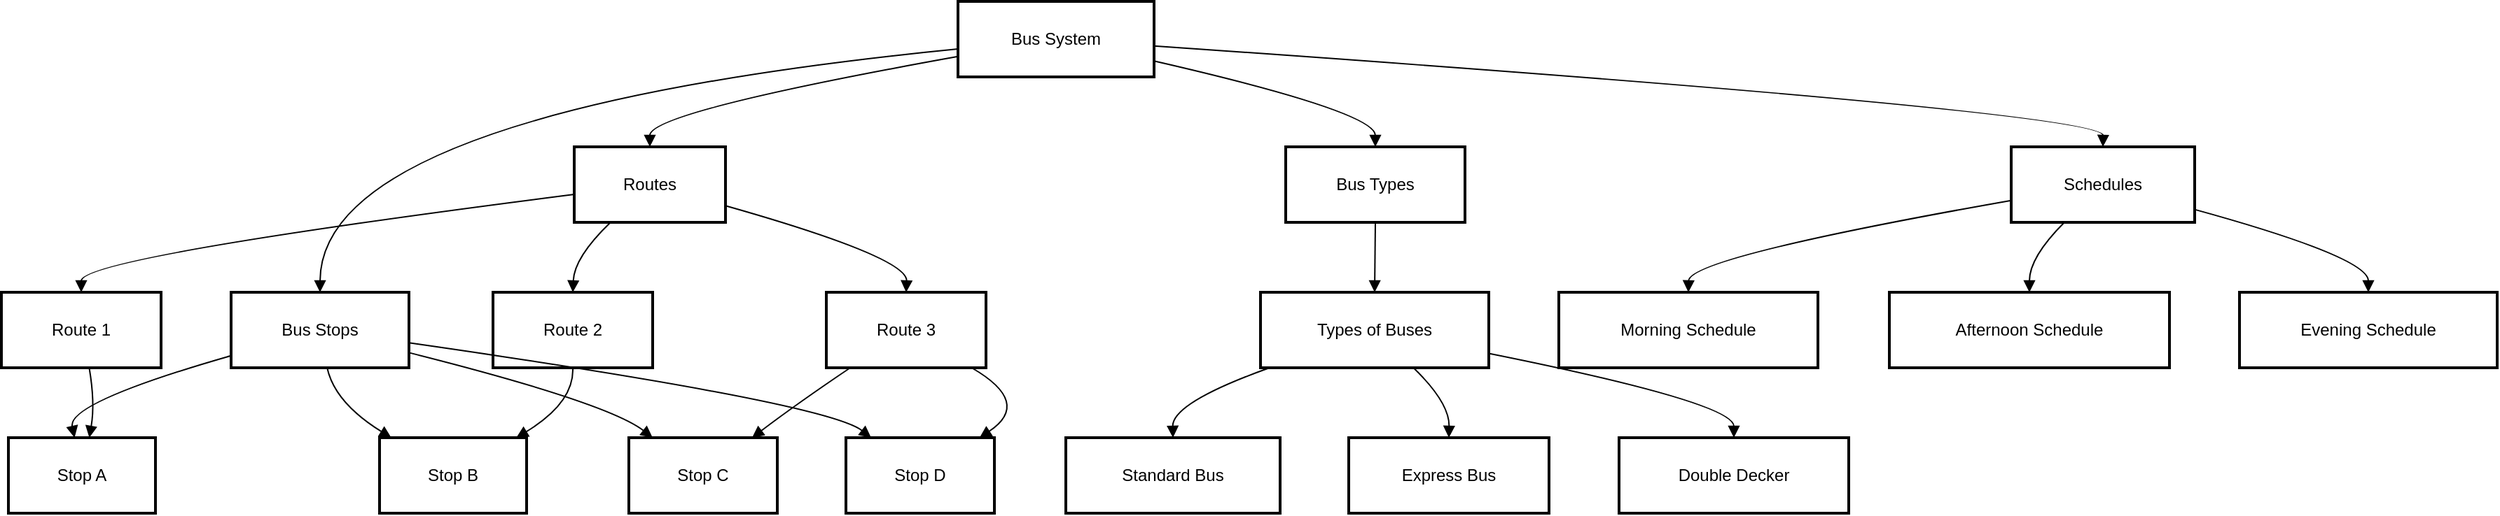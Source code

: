 <mxfile version="26.2.14">
  <diagram name="Halaman-1" id="X4ZL-Piih2MALneS0yjO">
    <mxGraphModel>
      <root>
        <mxCell id="0" />
        <mxCell id="1" parent="0" />
        <mxCell id="2" value="Bus System" style="whiteSpace=wrap;strokeWidth=2;" vertex="1" parent="1">
          <mxGeometry x="691" y="8" width="140" height="54" as="geometry" />
        </mxCell>
        <mxCell id="3" value="Routes" style="whiteSpace=wrap;strokeWidth=2;" vertex="1" parent="1">
          <mxGeometry x="417" y="112" width="108" height="54" as="geometry" />
        </mxCell>
        <mxCell id="4" value="Bus Stops" style="whiteSpace=wrap;strokeWidth=2;" vertex="1" parent="1">
          <mxGeometry x="172" y="216" width="127" height="54" as="geometry" />
        </mxCell>
        <mxCell id="5" value="Bus Types" style="whiteSpace=wrap;strokeWidth=2;" vertex="1" parent="1">
          <mxGeometry x="925" y="112" width="128" height="54" as="geometry" />
        </mxCell>
        <mxCell id="6" value="Schedules" style="whiteSpace=wrap;strokeWidth=2;" vertex="1" parent="1">
          <mxGeometry x="1443" y="112" width="131" height="54" as="geometry" />
        </mxCell>
        <mxCell id="7" value="Route 1" style="whiteSpace=wrap;strokeWidth=2;" vertex="1" parent="1">
          <mxGeometry x="8" y="216" width="114" height="54" as="geometry" />
        </mxCell>
        <mxCell id="8" value="Route 2" style="whiteSpace=wrap;strokeWidth=2;" vertex="1" parent="1">
          <mxGeometry x="359" y="216" width="114" height="54" as="geometry" />
        </mxCell>
        <mxCell id="9" value="Route 3" style="whiteSpace=wrap;strokeWidth=2;" vertex="1" parent="1">
          <mxGeometry x="597" y="216" width="114" height="54" as="geometry" />
        </mxCell>
        <mxCell id="10" value="Stop A" style="whiteSpace=wrap;strokeWidth=2;" vertex="1" parent="1">
          <mxGeometry x="13" y="320" width="105" height="54" as="geometry" />
        </mxCell>
        <mxCell id="11" value="Stop B" style="whiteSpace=wrap;strokeWidth=2;" vertex="1" parent="1">
          <mxGeometry x="278" y="320" width="105" height="54" as="geometry" />
        </mxCell>
        <mxCell id="12" value="Stop C" style="whiteSpace=wrap;strokeWidth=2;" vertex="1" parent="1">
          <mxGeometry x="456" y="320" width="106" height="54" as="geometry" />
        </mxCell>
        <mxCell id="13" value="Stop D" style="whiteSpace=wrap;strokeWidth=2;" vertex="1" parent="1">
          <mxGeometry x="611" y="320" width="106" height="54" as="geometry" />
        </mxCell>
        <mxCell id="14" value="Types of Buses" style="whiteSpace=wrap;strokeWidth=2;" vertex="1" parent="1">
          <mxGeometry x="907" y="216" width="163" height="54" as="geometry" />
        </mxCell>
        <mxCell id="15" value="Standard Bus" style="whiteSpace=wrap;strokeWidth=2;" vertex="1" parent="1">
          <mxGeometry x="768" y="320" width="153" height="54" as="geometry" />
        </mxCell>
        <mxCell id="16" value="Express Bus" style="whiteSpace=wrap;strokeWidth=2;" vertex="1" parent="1">
          <mxGeometry x="970" y="320" width="143" height="54" as="geometry" />
        </mxCell>
        <mxCell id="17" value="Double Decker" style="whiteSpace=wrap;strokeWidth=2;" vertex="1" parent="1">
          <mxGeometry x="1163" y="320" width="164" height="54" as="geometry" />
        </mxCell>
        <mxCell id="18" value="Morning Schedule" style="whiteSpace=wrap;strokeWidth=2;" vertex="1" parent="1">
          <mxGeometry x="1120" y="216" width="185" height="54" as="geometry" />
        </mxCell>
        <mxCell id="19" value="Afternoon Schedule" style="whiteSpace=wrap;strokeWidth=2;" vertex="1" parent="1">
          <mxGeometry x="1356" y="216" width="200" height="54" as="geometry" />
        </mxCell>
        <mxCell id="20" value="Evening Schedule" style="whiteSpace=wrap;strokeWidth=2;" vertex="1" parent="1">
          <mxGeometry x="1606" y="216" width="184" height="54" as="geometry" />
        </mxCell>
        <mxCell id="21" value="" style="curved=1;startArrow=none;endArrow=block;exitX=0;exitY=0.73;entryX=0.5;entryY=0;" edge="1" parent="1" source="2" target="3">
          <mxGeometry relative="1" as="geometry">
            <Array as="points">
              <mxPoint x="471" y="87" />
            </Array>
          </mxGeometry>
        </mxCell>
        <mxCell id="22" value="" style="curved=1;startArrow=none;endArrow=block;exitX=0;exitY=0.63;entryX=0.5;entryY=0;" edge="1" parent="1" source="2" target="4">
          <mxGeometry relative="1" as="geometry">
            <Array as="points">
              <mxPoint x="236" y="87" />
            </Array>
          </mxGeometry>
        </mxCell>
        <mxCell id="23" value="" style="curved=1;startArrow=none;endArrow=block;exitX=1;exitY=0.79;entryX=0.5;entryY=0;" edge="1" parent="1" source="2" target="5">
          <mxGeometry relative="1" as="geometry">
            <Array as="points">
              <mxPoint x="989" y="87" />
            </Array>
          </mxGeometry>
        </mxCell>
        <mxCell id="24" value="" style="curved=1;startArrow=none;endArrow=block;exitX=1;exitY=0.59;entryX=0.5;entryY=0;" edge="1" parent="1" source="2" target="6">
          <mxGeometry relative="1" as="geometry">
            <Array as="points">
              <mxPoint x="1509" y="87" />
            </Array>
          </mxGeometry>
        </mxCell>
        <mxCell id="25" value="" style="curved=1;startArrow=none;endArrow=block;exitX=0;exitY=0.63;entryX=0.5;entryY=0;" edge="1" parent="1" source="3" target="7">
          <mxGeometry relative="1" as="geometry">
            <Array as="points">
              <mxPoint x="65" y="191" />
            </Array>
          </mxGeometry>
        </mxCell>
        <mxCell id="26" value="" style="curved=1;startArrow=none;endArrow=block;exitX=0.24;exitY=1;entryX=0.5;entryY=0;" edge="1" parent="1" source="3" target="8">
          <mxGeometry relative="1" as="geometry">
            <Array as="points">
              <mxPoint x="417" y="191" />
            </Array>
          </mxGeometry>
        </mxCell>
        <mxCell id="27" value="" style="curved=1;startArrow=none;endArrow=block;exitX=1;exitY=0.78;entryX=0.5;entryY=0;" edge="1" parent="1" source="3" target="9">
          <mxGeometry relative="1" as="geometry">
            <Array as="points">
              <mxPoint x="655" y="191" />
            </Array>
          </mxGeometry>
        </mxCell>
        <mxCell id="28" value="" style="curved=1;startArrow=none;endArrow=block;exitX=0;exitY=0.84;entryX=0.45;entryY=0;" edge="1" parent="1" source="4" target="10">
          <mxGeometry relative="1" as="geometry">
            <Array as="points">
              <mxPoint x="55" y="295" />
            </Array>
          </mxGeometry>
        </mxCell>
        <mxCell id="29" value="" style="curved=1;startArrow=none;endArrow=block;exitX=0.54;exitY=1;entryX=0.08;entryY=0;" edge="1" parent="1" source="4" target="11">
          <mxGeometry relative="1" as="geometry">
            <Array as="points">
              <mxPoint x="246" y="295" />
            </Array>
          </mxGeometry>
        </mxCell>
        <mxCell id="30" value="" style="curved=1;startArrow=none;endArrow=block;exitX=1;exitY=0.8;entryX=0.16;entryY=0;" edge="1" parent="1" source="4" target="12">
          <mxGeometry relative="1" as="geometry">
            <Array as="points">
              <mxPoint x="441" y="295" />
            </Array>
          </mxGeometry>
        </mxCell>
        <mxCell id="31" value="" style="curved=1;startArrow=none;endArrow=block;exitX=1;exitY=0.67;entryX=0.17;entryY=0;" edge="1" parent="1" source="4" target="13">
          <mxGeometry relative="1" as="geometry">
            <Array as="points">
              <mxPoint x="597" y="295" />
            </Array>
          </mxGeometry>
        </mxCell>
        <mxCell id="32" value="" style="curved=1;startArrow=none;endArrow=block;exitX=0.5;exitY=1;entryX=0.5;entryY=0;" edge="1" parent="1" source="5" target="14">
          <mxGeometry relative="1" as="geometry">
            <Array as="points" />
          </mxGeometry>
        </mxCell>
        <mxCell id="33" value="" style="curved=1;startArrow=none;endArrow=block;exitX=0.04;exitY=1;entryX=0.5;entryY=0;" edge="1" parent="1" source="14" target="15">
          <mxGeometry relative="1" as="geometry">
            <Array as="points">
              <mxPoint x="844" y="295" />
            </Array>
          </mxGeometry>
        </mxCell>
        <mxCell id="34" value="" style="curved=1;startArrow=none;endArrow=block;exitX=0.67;exitY=1;entryX=0.5;entryY=0;" edge="1" parent="1" source="14" target="16">
          <mxGeometry relative="1" as="geometry">
            <Array as="points">
              <mxPoint x="1042" y="295" />
            </Array>
          </mxGeometry>
        </mxCell>
        <mxCell id="35" value="" style="curved=1;startArrow=none;endArrow=block;exitX=1;exitY=0.81;entryX=0.5;entryY=0;" edge="1" parent="1" source="14" target="17">
          <mxGeometry relative="1" as="geometry">
            <Array as="points">
              <mxPoint x="1245" y="295" />
            </Array>
          </mxGeometry>
        </mxCell>
        <mxCell id="36" value="" style="curved=1;startArrow=none;endArrow=block;exitX=0;exitY=0.71;entryX=0.5;entryY=0;" edge="1" parent="1" source="6" target="18">
          <mxGeometry relative="1" as="geometry">
            <Array as="points">
              <mxPoint x="1213" y="191" />
            </Array>
          </mxGeometry>
        </mxCell>
        <mxCell id="37" value="" style="curved=1;startArrow=none;endArrow=block;exitX=0.29;exitY=1;entryX=0.5;entryY=0;" edge="1" parent="1" source="6" target="19">
          <mxGeometry relative="1" as="geometry">
            <Array as="points">
              <mxPoint x="1456" y="191" />
            </Array>
          </mxGeometry>
        </mxCell>
        <mxCell id="38" value="" style="curved=1;startArrow=none;endArrow=block;exitX=1;exitY=0.83;entryX=0.5;entryY=0;" edge="1" parent="1" source="6" target="20">
          <mxGeometry relative="1" as="geometry">
            <Array as="points">
              <mxPoint x="1698" y="191" />
            </Array>
          </mxGeometry>
        </mxCell>
        <mxCell id="39" value="" style="curved=1;startArrow=none;endArrow=block;exitX=0.55;exitY=1;entryX=0.55;entryY=0;" edge="1" parent="1" source="7" target="10">
          <mxGeometry relative="1" as="geometry">
            <Array as="points">
              <mxPoint x="75" y="295" />
            </Array>
          </mxGeometry>
        </mxCell>
        <mxCell id="40" value="" style="curved=1;startArrow=none;endArrow=block;exitX=0.5;exitY=1;entryX=0.93;entryY=0;" edge="1" parent="1" source="8" target="11">
          <mxGeometry relative="1" as="geometry">
            <Array as="points">
              <mxPoint x="417" y="295" />
            </Array>
          </mxGeometry>
        </mxCell>
        <mxCell id="41" value="" style="curved=1;startArrow=none;endArrow=block;exitX=0.15;exitY=1;entryX=0.83;entryY=0;" edge="1" parent="1" source="9" target="12">
          <mxGeometry relative="1" as="geometry">
            <Array as="points">
              <mxPoint x="577" y="295" />
            </Array>
          </mxGeometry>
        </mxCell>
        <mxCell id="42" value="" style="curved=1;startArrow=none;endArrow=block;exitX=0.91;exitY=1;entryX=0.9;entryY=0;" edge="1" parent="1" source="9" target="13">
          <mxGeometry relative="1" as="geometry">
            <Array as="points">
              <mxPoint x="744" y="295" />
            </Array>
          </mxGeometry>
        </mxCell>
      </root>
    </mxGraphModel>
  </diagram>
</mxfile>
